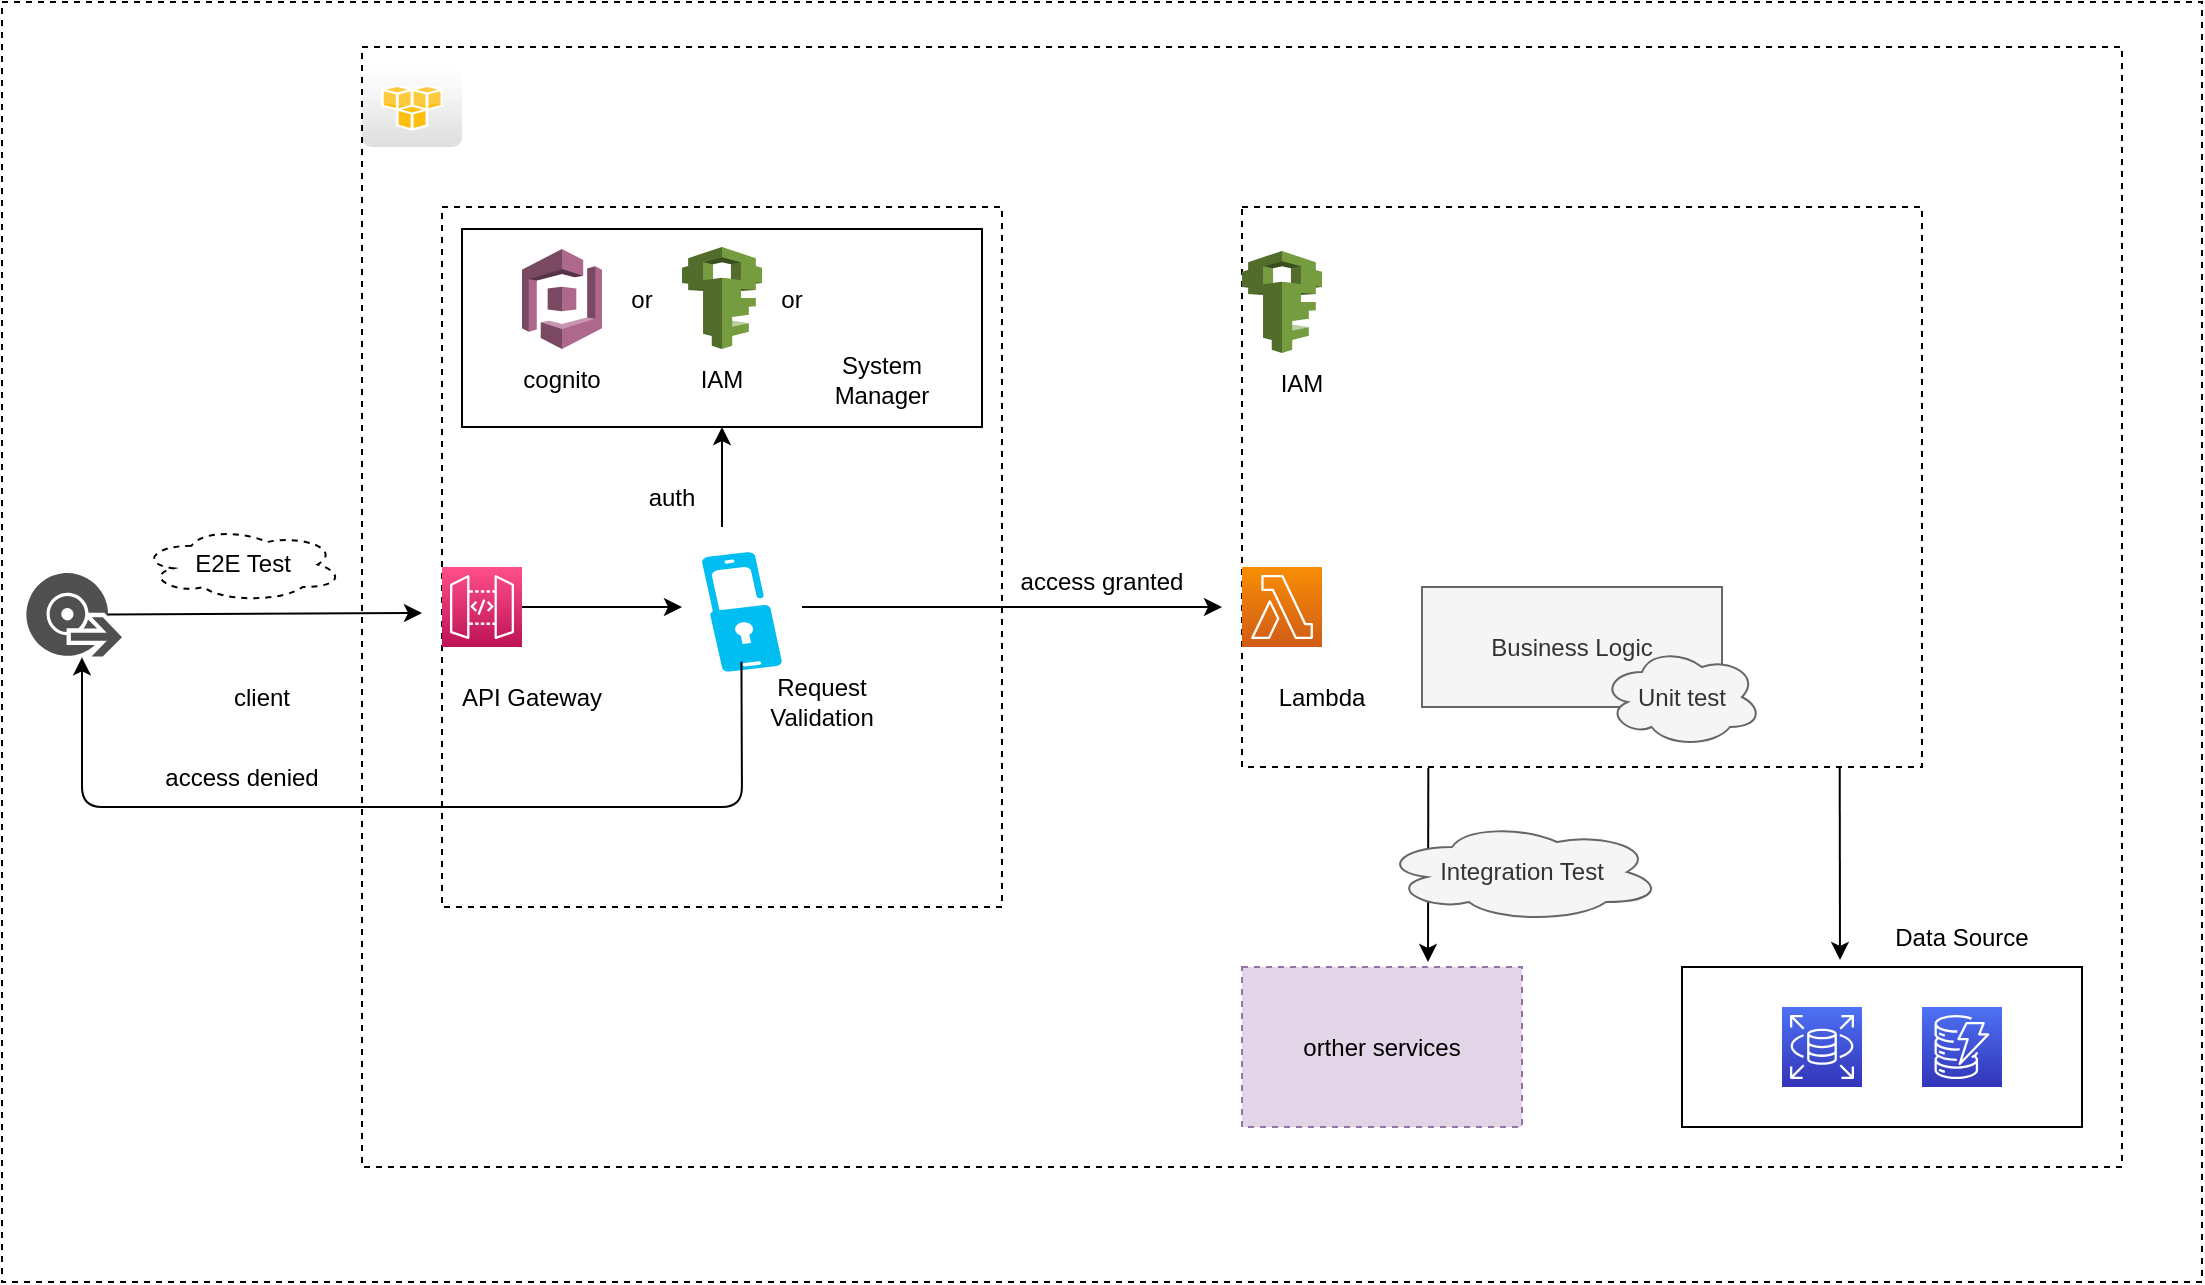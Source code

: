 <mxfile>
    <diagram id="NfX02L-r47V-rbyEfhdL" name="api-gateway-apis">
        <mxGraphModel dx="1144" dy="875" grid="1" gridSize="10" guides="1" tooltips="1" connect="1" arrows="1" fold="1" page="1" pageScale="1" pageWidth="850" pageHeight="1100" math="0" shadow="0">
            <root>
                <mxCell id="0"/>
                <mxCell id="1" parent="0"/>
                <mxCell id="dMo6eIqrZlNhnUzZI8Va-13" value="" style="rounded=0;whiteSpace=wrap;html=1;fillColor=default;dashed=1;" parent="1" vertex="1">
                    <mxGeometry x="80" y="40" width="1100" height="640" as="geometry"/>
                </mxCell>
                <mxCell id="dMo6eIqrZlNhnUzZI8Va-9" value="" style="rounded=0;whiteSpace=wrap;html=1;fillColor=none;dashed=1;" parent="1" vertex="1">
                    <mxGeometry x="300" y="142.5" width="280" height="350" as="geometry"/>
                </mxCell>
                <mxCell id="dMo6eIqrZlNhnUzZI8Va-1" value="" style="rounded=0;whiteSpace=wrap;html=1;fillColor=none;dashed=1;" parent="1" vertex="1">
                    <mxGeometry x="700" y="142.5" width="340" height="280" as="geometry"/>
                </mxCell>
                <mxCell id="NLai3ne8a5GMpxjhCFHL-25" value="" style="rounded=0;whiteSpace=wrap;html=1;fillColor=none;" parent="1" vertex="1">
                    <mxGeometry x="310" y="153.5" width="260" height="99" as="geometry"/>
                </mxCell>
                <mxCell id="NLai3ne8a5GMpxjhCFHL-1" value="" style="sketch=0;points=[[0,0,0],[0.25,0,0],[0.5,0,0],[0.75,0,0],[1,0,0],[0,1,0],[0.25,1,0],[0.5,1,0],[0.75,1,0],[1,1,0],[0,0.25,0],[0,0.5,0],[0,0.75,0],[1,0.25,0],[1,0.5,0],[1,0.75,0]];outlineConnect=0;fontColor=#232F3E;gradientColor=#FF4F8B;gradientDirection=north;fillColor=#BC1356;strokeColor=#ffffff;dashed=0;verticalLabelPosition=bottom;verticalAlign=top;align=center;html=1;fontSize=12;fontStyle=0;aspect=fixed;shape=mxgraph.aws4.resourceIcon;resIcon=mxgraph.aws4.api_gateway;" parent="1" vertex="1">
                    <mxGeometry x="300" y="322.5" width="40" height="40" as="geometry"/>
                </mxCell>
                <mxCell id="NLai3ne8a5GMpxjhCFHL-2" value="" style="sketch=0;points=[[0,0,0],[0.25,0,0],[0.5,0,0],[0.75,0,0],[1,0,0],[0,1,0],[0.25,1,0],[0.5,1,0],[0.75,1,0],[1,1,0],[0,0.25,0],[0,0.5,0],[0,0.75,0],[1,0.25,0],[1,0.5,0],[1,0.75,0]];outlineConnect=0;fontColor=#232F3E;gradientColor=#F78E04;gradientDirection=north;fillColor=#D05C17;strokeColor=#ffffff;dashed=0;verticalLabelPosition=bottom;verticalAlign=top;align=center;html=1;fontSize=12;fontStyle=0;aspect=fixed;shape=mxgraph.aws4.resourceIcon;resIcon=mxgraph.aws4.lambda;" parent="1" vertex="1">
                    <mxGeometry x="700" y="322.5" width="40" height="40" as="geometry"/>
                </mxCell>
                <mxCell id="NLai3ne8a5GMpxjhCFHL-3" value="" style="dashed=0;outlineConnect=0;html=1;align=center;labelPosition=center;verticalLabelPosition=bottom;verticalAlign=top;shape=mxgraph.webicons.aws;gradientColor=#DFDEDE" parent="1" vertex="1">
                    <mxGeometry x="260" y="72.5" width="50" height="40" as="geometry"/>
                </mxCell>
                <mxCell id="NLai3ne8a5GMpxjhCFHL-4" value="" style="outlineConnect=0;dashed=0;verticalLabelPosition=bottom;verticalAlign=top;align=center;html=1;shape=mxgraph.aws3.iam;fillColor=#759C3E;gradientColor=none;" parent="1" vertex="1">
                    <mxGeometry x="420" y="162.5" width="40" height="51" as="geometry"/>
                </mxCell>
                <mxCell id="NLai3ne8a5GMpxjhCFHL-5" value="" style="verticalLabelPosition=bottom;html=1;verticalAlign=top;align=center;strokeColor=none;fillColor=#00BEF2;shape=mxgraph.azure.multi_factor_authentication;pointerEvents=1;" parent="1" vertex="1">
                    <mxGeometry x="430" y="315" width="40" height="60" as="geometry"/>
                </mxCell>
                <mxCell id="NLai3ne8a5GMpxjhCFHL-6" value="" style="outlineConnect=0;dashed=0;verticalLabelPosition=bottom;verticalAlign=top;align=center;html=1;shape=mxgraph.aws3.cognito;fillColor=#AD688B;gradientColor=none;" parent="1" vertex="1">
                    <mxGeometry x="340" y="163.5" width="40" height="50" as="geometry"/>
                </mxCell>
                <mxCell id="NLai3ne8a5GMpxjhCFHL-7" value="API Gateway" style="text;html=1;strokeColor=none;fillColor=none;align=center;verticalAlign=middle;whiteSpace=wrap;rounded=0;" parent="1" vertex="1">
                    <mxGeometry x="290" y="372.5" width="110" height="30" as="geometry"/>
                </mxCell>
                <mxCell id="NLai3ne8a5GMpxjhCFHL-8" value="" style="sketch=0;pointerEvents=1;shadow=0;dashed=0;html=1;strokeColor=none;labelPosition=center;verticalLabelPosition=bottom;verticalAlign=top;align=center;fillColor=#505050;shape=mxgraph.mscae.intune.client_software" parent="1" vertex="1">
                    <mxGeometry x="90" y="323.75" width="50" height="45" as="geometry"/>
                </mxCell>
                <mxCell id="NLai3ne8a5GMpxjhCFHL-9" value="client" style="text;html=1;strokeColor=none;fillColor=none;align=center;verticalAlign=middle;whiteSpace=wrap;rounded=0;" parent="1" vertex="1">
                    <mxGeometry x="180" y="372.5" width="60" height="30" as="geometry"/>
                </mxCell>
                <mxCell id="NLai3ne8a5GMpxjhCFHL-10" value="" style="endArrow=classic;html=1;exitX=0.86;exitY=0.5;exitDx=0;exitDy=0;exitPerimeter=0;" parent="1" source="NLai3ne8a5GMpxjhCFHL-8" edge="1">
                    <mxGeometry width="50" height="50" relative="1" as="geometry">
                        <mxPoint x="540" y="322.5" as="sourcePoint"/>
                        <mxPoint x="290" y="345.5" as="targetPoint"/>
                    </mxGeometry>
                </mxCell>
                <mxCell id="NLai3ne8a5GMpxjhCFHL-11" value="cognito" style="text;html=1;strokeColor=none;fillColor=none;align=center;verticalAlign=middle;whiteSpace=wrap;rounded=0;" parent="1" vertex="1">
                    <mxGeometry x="330" y="213.5" width="60" height="30" as="geometry"/>
                </mxCell>
                <mxCell id="NLai3ne8a5GMpxjhCFHL-12" value="IAM" style="text;html=1;strokeColor=none;fillColor=none;align=center;verticalAlign=middle;whiteSpace=wrap;rounded=0;" parent="1" vertex="1">
                    <mxGeometry x="410" y="213.5" width="60" height="30" as="geometry"/>
                </mxCell>
                <mxCell id="NLai3ne8a5GMpxjhCFHL-13" value="" style="shape=image;verticalLabelPosition=bottom;labelBackgroundColor=default;verticalAlign=top;aspect=fixed;imageAspect=0;image=https://graystum.com/content/images/2022/01/Screenshot-from-2022-01-08-13-31-10.png;" parent="1" vertex="1">
                    <mxGeometry x="500" y="164.5" width="39" height="39" as="geometry"/>
                </mxCell>
                <mxCell id="NLai3ne8a5GMpxjhCFHL-14" value="System Manager" style="text;html=1;strokeColor=none;fillColor=none;align=center;verticalAlign=middle;whiteSpace=wrap;rounded=0;" parent="1" vertex="1">
                    <mxGeometry x="489.5" y="213.5" width="60" height="30" as="geometry"/>
                </mxCell>
                <mxCell id="NLai3ne8a5GMpxjhCFHL-15" value="" style="endArrow=classic;html=1;exitX=1;exitY=0.5;exitDx=0;exitDy=0;exitPerimeter=0;" parent="1" source="NLai3ne8a5GMpxjhCFHL-1" edge="1">
                    <mxGeometry width="50" height="50" relative="1" as="geometry">
                        <mxPoint x="540" y="312.5" as="sourcePoint"/>
                        <mxPoint x="420" y="342.5" as="targetPoint"/>
                    </mxGeometry>
                </mxCell>
                <mxCell id="NLai3ne8a5GMpxjhCFHL-16" value="Request Validation" style="text;html=1;strokeColor=none;fillColor=none;align=center;verticalAlign=middle;whiteSpace=wrap;rounded=0;" parent="1" vertex="1">
                    <mxGeometry x="460" y="375" width="60" height="30" as="geometry"/>
                </mxCell>
                <mxCell id="NLai3ne8a5GMpxjhCFHL-17" value="Lambda" style="text;html=1;strokeColor=none;fillColor=none;align=center;verticalAlign=middle;whiteSpace=wrap;rounded=0;" parent="1" vertex="1">
                    <mxGeometry x="710" y="372.5" width="60" height="30" as="geometry"/>
                </mxCell>
                <mxCell id="NLai3ne8a5GMpxjhCFHL-18" value="" style="endArrow=classic;html=1;" parent="1" edge="1">
                    <mxGeometry width="50" height="50" relative="1" as="geometry">
                        <mxPoint x="480" y="342.5" as="sourcePoint"/>
                        <mxPoint x="690" y="342.5" as="targetPoint"/>
                    </mxGeometry>
                </mxCell>
                <mxCell id="NLai3ne8a5GMpxjhCFHL-19" value="or" style="text;html=1;strokeColor=none;fillColor=none;align=center;verticalAlign=middle;whiteSpace=wrap;rounded=0;" parent="1" vertex="1">
                    <mxGeometry x="370" y="173.5" width="60" height="30" as="geometry"/>
                </mxCell>
                <mxCell id="NLai3ne8a5GMpxjhCFHL-20" value="or" style="text;html=1;strokeColor=none;fillColor=none;align=center;verticalAlign=middle;whiteSpace=wrap;rounded=0;" parent="1" vertex="1">
                    <mxGeometry x="470" y="173.5" width="10" height="30" as="geometry"/>
                </mxCell>
                <mxCell id="NLai3ne8a5GMpxjhCFHL-21" value="" style="endArrow=classic;html=1;entryX=0.6;entryY=0.976;entryDx=0;entryDy=0;entryPerimeter=0;exitX=0.493;exitY=0.914;exitDx=0;exitDy=0;exitPerimeter=0;" parent="1" source="NLai3ne8a5GMpxjhCFHL-5" target="NLai3ne8a5GMpxjhCFHL-8" edge="1">
                    <mxGeometry width="50" height="50" relative="1" as="geometry">
                        <mxPoint x="390" y="342.5" as="sourcePoint"/>
                        <mxPoint x="440" y="292.5" as="targetPoint"/>
                        <Array as="points">
                            <mxPoint x="450" y="442.5"/>
                            <mxPoint x="120" y="442.5"/>
                        </Array>
                    </mxGeometry>
                </mxCell>
                <mxCell id="NLai3ne8a5GMpxjhCFHL-22" value="access denied" style="text;html=1;strokeColor=none;fillColor=none;align=center;verticalAlign=middle;whiteSpace=wrap;rounded=0;" parent="1" vertex="1">
                    <mxGeometry x="120" y="412.5" width="160" height="30" as="geometry"/>
                </mxCell>
                <mxCell id="NLai3ne8a5GMpxjhCFHL-23" value="access granted" style="text;html=1;strokeColor=none;fillColor=none;align=center;verticalAlign=middle;whiteSpace=wrap;rounded=0;" parent="1" vertex="1">
                    <mxGeometry x="549.5" y="315" width="160" height="30" as="geometry"/>
                </mxCell>
                <mxCell id="NLai3ne8a5GMpxjhCFHL-24" value="" style="endArrow=classic;html=1;" parent="1" edge="1">
                    <mxGeometry width="50" height="50" relative="1" as="geometry">
                        <mxPoint x="440" y="302.5" as="sourcePoint"/>
                        <mxPoint x="440" y="252.5" as="targetPoint"/>
                    </mxGeometry>
                </mxCell>
                <mxCell id="NLai3ne8a5GMpxjhCFHL-26" value="auth" style="text;html=1;strokeColor=none;fillColor=none;align=center;verticalAlign=middle;whiteSpace=wrap;rounded=0;" parent="1" vertex="1">
                    <mxGeometry x="390" y="272.5" width="50" height="30" as="geometry"/>
                </mxCell>
                <mxCell id="dMo6eIqrZlNhnUzZI8Va-3" value="Business Logic" style="rounded=0;whiteSpace=wrap;html=1;fillColor=#f5f5f5;fontColor=#333333;strokeColor=#666666;" parent="1" vertex="1">
                    <mxGeometry x="790" y="332.5" width="150" height="60" as="geometry"/>
                </mxCell>
                <mxCell id="dMo6eIqrZlNhnUzZI8Va-4" value="orther services" style="rounded=0;whiteSpace=wrap;html=1;fillColor=#e1d5e7;strokeColor=#9673a6;dashed=1;" parent="1" vertex="1">
                    <mxGeometry x="700" y="522.5" width="140" height="80" as="geometry"/>
                </mxCell>
                <mxCell id="dMo6eIqrZlNhnUzZI8Va-5" value="" style="outlineConnect=0;dashed=0;verticalLabelPosition=bottom;verticalAlign=top;align=center;html=1;shape=mxgraph.aws3.iam;fillColor=#759C3E;gradientColor=none;" parent="1" vertex="1">
                    <mxGeometry x="700" y="164.5" width="40" height="51" as="geometry"/>
                </mxCell>
                <mxCell id="dMo6eIqrZlNhnUzZI8Va-6" value="Unit test" style="ellipse;shape=cloud;whiteSpace=wrap;html=1;fillColor=#f5f5f5;fontColor=#333333;strokeColor=#666666;" parent="1" vertex="1">
                    <mxGeometry x="880" y="362.5" width="80" height="50" as="geometry"/>
                </mxCell>
                <mxCell id="dMo6eIqrZlNhnUzZI8Va-7" value="" style="endArrow=classic;html=1;exitX=0.274;exitY=1.002;exitDx=0;exitDy=0;exitPerimeter=0;" parent="1" source="dMo6eIqrZlNhnUzZI8Va-1" edge="1">
                    <mxGeometry width="50" height="50" relative="1" as="geometry">
                        <mxPoint x="860" y="422.5" as="sourcePoint"/>
                        <mxPoint x="793" y="520" as="targetPoint"/>
                    </mxGeometry>
                </mxCell>
                <mxCell id="dMo6eIqrZlNhnUzZI8Va-8" value="Integration Test" style="ellipse;shape=cloud;whiteSpace=wrap;html=1;fillColor=#f5f5f5;fontColor=#333333;strokeColor=#666666;" parent="1" vertex="1">
                    <mxGeometry x="770" y="450" width="140" height="50" as="geometry"/>
                </mxCell>
                <mxCell id="dMo6eIqrZlNhnUzZI8Va-10" value="IAM" style="text;html=1;strokeColor=none;fillColor=none;align=center;verticalAlign=middle;whiteSpace=wrap;rounded=0;" parent="1" vertex="1">
                    <mxGeometry x="700" y="215.5" width="60" height="30" as="geometry"/>
                </mxCell>
                <mxCell id="dMo6eIqrZlNhnUzZI8Va-12" value="" style="rounded=0;whiteSpace=wrap;html=1;fillColor=none;dashed=1;" parent="1" vertex="1">
                    <mxGeometry x="260" y="62.5" width="880" height="560" as="geometry"/>
                </mxCell>
                <mxCell id="dMo6eIqrZlNhnUzZI8Va-14" value="E2E Test" style="ellipse;shape=cloud;whiteSpace=wrap;html=1;dashed=1;fillColor=default;" parent="1" vertex="1">
                    <mxGeometry x="149.5" y="302.5" width="101" height="37.5" as="geometry"/>
                </mxCell>
                <mxCell id="8r7PE_2kocB-lPaz_52F-1" value="" style="sketch=0;points=[[0,0,0],[0.25,0,0],[0.5,0,0],[0.75,0,0],[1,0,0],[0,1,0],[0.25,1,0],[0.5,1,0],[0.75,1,0],[1,1,0],[0,0.25,0],[0,0.5,0],[0,0.75,0],[1,0.25,0],[1,0.5,0],[1,0.75,0]];outlineConnect=0;fontColor=#232F3E;gradientColor=#4D72F3;gradientDirection=north;fillColor=#3334B9;strokeColor=#ffffff;dashed=0;verticalLabelPosition=bottom;verticalAlign=top;align=center;html=1;fontSize=12;fontStyle=0;aspect=fixed;shape=mxgraph.aws4.resourceIcon;resIcon=mxgraph.aws4.rds;" parent="1" vertex="1">
                    <mxGeometry x="970" y="542.5" width="40" height="40" as="geometry"/>
                </mxCell>
                <mxCell id="8r7PE_2kocB-lPaz_52F-2" value="" style="rounded=0;whiteSpace=wrap;html=1;fillColor=none;" parent="1" vertex="1">
                    <mxGeometry x="920" y="522.5" width="200" height="80" as="geometry"/>
                </mxCell>
                <mxCell id="8r7PE_2kocB-lPaz_52F-3" value="" style="sketch=0;points=[[0,0,0],[0.25,0,0],[0.5,0,0],[0.75,0,0],[1,0,0],[0,1,0],[0.25,1,0],[0.5,1,0],[0.75,1,0],[1,1,0],[0,0.25,0],[0,0.5,0],[0,0.75,0],[1,0.25,0],[1,0.5,0],[1,0.75,0]];outlineConnect=0;fontColor=#232F3E;gradientColor=#4D72F3;gradientDirection=north;fillColor=#3334B9;strokeColor=#ffffff;dashed=0;verticalLabelPosition=bottom;verticalAlign=top;align=center;html=1;fontSize=12;fontStyle=0;aspect=fixed;shape=mxgraph.aws4.resourceIcon;resIcon=mxgraph.aws4.dynamodb;" parent="1" vertex="1">
                    <mxGeometry x="1040" y="542.5" width="40" height="40" as="geometry"/>
                </mxCell>
                <mxCell id="8r7PE_2kocB-lPaz_52F-4" value="" style="endArrow=classic;html=1;entryX=0.395;entryY=-0.044;entryDx=0;entryDy=0;entryPerimeter=0;exitX=0.879;exitY=1.002;exitDx=0;exitDy=0;exitPerimeter=0;" parent="1" source="dMo6eIqrZlNhnUzZI8Va-1" target="8r7PE_2kocB-lPaz_52F-2" edge="1">
                    <mxGeometry width="50" height="50" relative="1" as="geometry">
                        <mxPoint x="500" y="340" as="sourcePoint"/>
                        <mxPoint x="550" y="290" as="targetPoint"/>
                    </mxGeometry>
                </mxCell>
                <mxCell id="Lyje0o3I4MXaj5E5IUm4-1" value="Data Source" style="text;html=1;strokeColor=none;fillColor=none;align=center;verticalAlign=middle;whiteSpace=wrap;rounded=0;" parent="1" vertex="1">
                    <mxGeometry x="1010" y="492.5" width="100" height="30" as="geometry"/>
                </mxCell>
            </root>
        </mxGraphModel>
    </diagram>
    <diagram id="QCwcd996cjHw-_FYkZlq" name="appsync apis-testing">
        <mxGraphModel dx="1634" dy="1250" grid="1" gridSize="10" guides="1" tooltips="1" connect="1" arrows="1" fold="1" page="1" pageScale="1" pageWidth="850" pageHeight="1100" math="0" shadow="0">
            <root>
                <mxCell id="0"/>
                <mxCell id="1" parent="0"/>
                <mxCell id="9oU7OFQDeNQ4QsPFwUaJ-1" value="" style="rounded=0;whiteSpace=wrap;html=1;fillColor=default;dashed=1;" vertex="1" parent="1">
                    <mxGeometry x="10" y="3.5" width="1380" height="672.5" as="geometry"/>
                </mxCell>
                <mxCell id="UMQPQjsPPzarFVJ_cjvQ-2" value="" style="rounded=0;whiteSpace=wrap;html=1;fillColor=none;dashed=1;" parent="1" vertex="1">
                    <mxGeometry x="250" y="80" width="280" height="350" as="geometry"/>
                </mxCell>
                <mxCell id="UMQPQjsPPzarFVJ_cjvQ-3" value="" style="rounded=0;whiteSpace=wrap;html=1;fillColor=none;dashed=1;" parent="1" vertex="1">
                    <mxGeometry x="830" y="80" width="370" height="280" as="geometry"/>
                </mxCell>
                <mxCell id="UMQPQjsPPzarFVJ_cjvQ-4" value="" style="rounded=0;whiteSpace=wrap;html=1;fillColor=none;" parent="1" vertex="1">
                    <mxGeometry x="260" y="91" width="260" height="99" as="geometry"/>
                </mxCell>
                <mxCell id="UMQPQjsPPzarFVJ_cjvQ-6" value="" style="sketch=0;points=[[0,0,0],[0.25,0,0],[0.5,0,0],[0.75,0,0],[1,0,0],[0,1,0],[0.25,1,0],[0.5,1,0],[0.75,1,0],[1,1,0],[0,0.25,0],[0,0.5,0],[0,0.75,0],[1,0.25,0],[1,0.5,0],[1,0.75,0]];outlineConnect=0;fontColor=#232F3E;gradientColor=#F78E04;gradientDirection=north;fillColor=#D05C17;strokeColor=#ffffff;dashed=0;verticalLabelPosition=bottom;verticalAlign=top;align=center;html=1;fontSize=12;fontStyle=0;aspect=fixed;shape=mxgraph.aws4.resourceIcon;resIcon=mxgraph.aws4.lambda;" parent="1" vertex="1">
                    <mxGeometry x="830" y="260" width="40" height="40" as="geometry"/>
                </mxCell>
                <mxCell id="UMQPQjsPPzarFVJ_cjvQ-7" value="" style="dashed=0;outlineConnect=0;html=1;align=center;labelPosition=center;verticalLabelPosition=bottom;verticalAlign=top;shape=mxgraph.webicons.aws;gradientColor=#DFDEDE" parent="1" vertex="1">
                    <mxGeometry x="240" y="20" width="50" height="40" as="geometry"/>
                </mxCell>
                <mxCell id="UMQPQjsPPzarFVJ_cjvQ-8" value="" style="outlineConnect=0;dashed=0;verticalLabelPosition=bottom;verticalAlign=top;align=center;html=1;shape=mxgraph.aws3.iam;fillColor=#759C3E;gradientColor=none;" parent="1" vertex="1">
                    <mxGeometry x="370" y="100" width="40" height="51" as="geometry"/>
                </mxCell>
                <mxCell id="UMQPQjsPPzarFVJ_cjvQ-9" value="" style="verticalLabelPosition=bottom;html=1;verticalAlign=top;align=center;strokeColor=none;fillColor=#00BEF2;shape=mxgraph.azure.multi_factor_authentication;pointerEvents=1;" parent="1" vertex="1">
                    <mxGeometry x="380" y="252.5" width="40" height="60" as="geometry"/>
                </mxCell>
                <mxCell id="UMQPQjsPPzarFVJ_cjvQ-10" value="" style="outlineConnect=0;dashed=0;verticalLabelPosition=bottom;verticalAlign=top;align=center;html=1;shape=mxgraph.aws3.cognito;fillColor=#AD688B;gradientColor=none;" parent="1" vertex="1">
                    <mxGeometry x="290" y="101" width="40" height="50" as="geometry"/>
                </mxCell>
                <mxCell id="UMQPQjsPPzarFVJ_cjvQ-11" value="AppSync" style="text;html=1;strokeColor=none;fillColor=none;align=center;verticalAlign=middle;whiteSpace=wrap;rounded=0;" parent="1" vertex="1">
                    <mxGeometry x="240" y="310" width="110" height="30" as="geometry"/>
                </mxCell>
                <mxCell id="UMQPQjsPPzarFVJ_cjvQ-12" value="" style="sketch=0;pointerEvents=1;shadow=0;dashed=0;html=1;strokeColor=none;labelPosition=center;verticalLabelPosition=bottom;verticalAlign=top;align=center;fillColor=#505050;shape=mxgraph.mscae.intune.client_software" parent="1" vertex="1">
                    <mxGeometry x="40" y="261.25" width="50" height="45" as="geometry"/>
                </mxCell>
                <mxCell id="UMQPQjsPPzarFVJ_cjvQ-13" value="client" style="text;html=1;strokeColor=none;fillColor=none;align=center;verticalAlign=middle;whiteSpace=wrap;rounded=0;" parent="1" vertex="1">
                    <mxGeometry x="10" y="312.5" width="60" height="30" as="geometry"/>
                </mxCell>
                <mxCell id="UMQPQjsPPzarFVJ_cjvQ-14" value="" style="endArrow=classic;html=1;exitX=0.86;exitY=0.5;exitDx=0;exitDy=0;exitPerimeter=0;" parent="1" source="UMQPQjsPPzarFVJ_cjvQ-12" edge="1">
                    <mxGeometry width="50" height="50" relative="1" as="geometry">
                        <mxPoint x="490" y="260" as="sourcePoint"/>
                        <mxPoint x="240" y="283" as="targetPoint"/>
                    </mxGeometry>
                </mxCell>
                <mxCell id="UMQPQjsPPzarFVJ_cjvQ-15" value="cognito" style="text;html=1;strokeColor=none;fillColor=none;align=center;verticalAlign=middle;whiteSpace=wrap;rounded=0;" parent="1" vertex="1">
                    <mxGeometry x="280" y="151" width="60" height="30" as="geometry"/>
                </mxCell>
                <mxCell id="UMQPQjsPPzarFVJ_cjvQ-16" value="IAM" style="text;html=1;strokeColor=none;fillColor=none;align=center;verticalAlign=middle;whiteSpace=wrap;rounded=0;" parent="1" vertex="1">
                    <mxGeometry x="360" y="151" width="60" height="30" as="geometry"/>
                </mxCell>
                <mxCell id="UMQPQjsPPzarFVJ_cjvQ-17" value="" style="shape=image;verticalLabelPosition=bottom;labelBackgroundColor=default;verticalAlign=top;aspect=fixed;imageAspect=0;image=https://graystum.com/content/images/2022/01/Screenshot-from-2022-01-08-13-31-10.png;" parent="1" vertex="1">
                    <mxGeometry x="450" y="102" width="39" height="39" as="geometry"/>
                </mxCell>
                <mxCell id="UMQPQjsPPzarFVJ_cjvQ-18" value="System Manager" style="text;html=1;strokeColor=none;fillColor=none;align=center;verticalAlign=middle;whiteSpace=wrap;rounded=0;" parent="1" vertex="1">
                    <mxGeometry x="439.5" y="151" width="60" height="30" as="geometry"/>
                </mxCell>
                <mxCell id="UMQPQjsPPzarFVJ_cjvQ-19" value="" style="endArrow=classic;html=1;exitX=1;exitY=0.5;exitDx=0;exitDy=0;exitPerimeter=0;" parent="1" edge="1">
                    <mxGeometry width="50" height="50" relative="1" as="geometry">
                        <mxPoint x="290" y="280" as="sourcePoint"/>
                        <mxPoint x="370" y="280" as="targetPoint"/>
                    </mxGeometry>
                </mxCell>
                <mxCell id="UMQPQjsPPzarFVJ_cjvQ-21" value="Lambda" style="text;html=1;strokeColor=none;fillColor=none;align=center;verticalAlign=middle;whiteSpace=wrap;rounded=0;" parent="1" vertex="1">
                    <mxGeometry x="840" y="310" width="60" height="30" as="geometry"/>
                </mxCell>
                <mxCell id="UMQPQjsPPzarFVJ_cjvQ-22" value="" style="endArrow=classic;html=1;entryX=0;entryY=0.417;entryDx=0;entryDy=0;entryPerimeter=0;" parent="1" target="UMQPQjsPPzarFVJ_cjvQ-42" edge="1">
                    <mxGeometry width="50" height="50" relative="1" as="geometry">
                        <mxPoint x="430" y="280" as="sourcePoint"/>
                        <mxPoint x="580" y="280" as="targetPoint"/>
                    </mxGeometry>
                </mxCell>
                <mxCell id="UMQPQjsPPzarFVJ_cjvQ-23" value="or" style="text;html=1;strokeColor=none;fillColor=none;align=center;verticalAlign=middle;whiteSpace=wrap;rounded=0;" parent="1" vertex="1">
                    <mxGeometry x="320" y="111" width="60" height="30" as="geometry"/>
                </mxCell>
                <mxCell id="UMQPQjsPPzarFVJ_cjvQ-24" value="or" style="text;html=1;strokeColor=none;fillColor=none;align=center;verticalAlign=middle;whiteSpace=wrap;rounded=0;" parent="1" vertex="1">
                    <mxGeometry x="420" y="111" width="10" height="30" as="geometry"/>
                </mxCell>
                <mxCell id="UMQPQjsPPzarFVJ_cjvQ-28" value="" style="endArrow=classic;html=1;" parent="1" edge="1">
                    <mxGeometry width="50" height="50" relative="1" as="geometry">
                        <mxPoint x="390" y="240" as="sourcePoint"/>
                        <mxPoint x="390" y="190" as="targetPoint"/>
                    </mxGeometry>
                </mxCell>
                <mxCell id="UMQPQjsPPzarFVJ_cjvQ-29" value="auth" style="text;html=1;strokeColor=none;fillColor=none;align=center;verticalAlign=middle;whiteSpace=wrap;rounded=0;" parent="1" vertex="1">
                    <mxGeometry x="340" y="210" width="50" height="30" as="geometry"/>
                </mxCell>
                <mxCell id="UMQPQjsPPzarFVJ_cjvQ-30" value="Business Logic" style="rounded=0;whiteSpace=wrap;html=1;fillColor=#f5f5f5;fontColor=#333333;strokeColor=#666666;" parent="1" vertex="1">
                    <mxGeometry x="920" y="270" width="150" height="60" as="geometry"/>
                </mxCell>
                <mxCell id="UMQPQjsPPzarFVJ_cjvQ-31" value="orther services" style="rounded=0;whiteSpace=wrap;html=1;fillColor=#e1d5e7;strokeColor=#9673a6;dashed=1;" parent="1" vertex="1">
                    <mxGeometry x="830" y="460" width="250" height="80" as="geometry"/>
                </mxCell>
                <mxCell id="UMQPQjsPPzarFVJ_cjvQ-32" value="" style="outlineConnect=0;dashed=0;verticalLabelPosition=bottom;verticalAlign=top;align=center;html=1;shape=mxgraph.aws3.iam;fillColor=#759C3E;gradientColor=none;" parent="1" vertex="1">
                    <mxGeometry x="830" y="102" width="40" height="51" as="geometry"/>
                </mxCell>
                <mxCell id="UMQPQjsPPzarFVJ_cjvQ-33" value="Unit test" style="ellipse;shape=cloud;whiteSpace=wrap;html=1;fillColor=#f5f5f5;fontColor=#333333;strokeColor=#666666;" parent="1" vertex="1">
                    <mxGeometry x="1010" y="300" width="80" height="50" as="geometry"/>
                </mxCell>
                <mxCell id="UMQPQjsPPzarFVJ_cjvQ-34" value="" style="endArrow=classic;html=1;entryX=0.635;entryY=-0.04;entryDx=0;entryDy=0;entryPerimeter=0;" parent="1" target="UMQPQjsPPzarFVJ_cjvQ-31" edge="1">
                    <mxGeometry width="50" height="50" relative="1" as="geometry">
                        <mxPoint x="990" y="360" as="sourcePoint"/>
                        <mxPoint x="1002" y="450" as="targetPoint"/>
                    </mxGeometry>
                </mxCell>
                <mxCell id="UMQPQjsPPzarFVJ_cjvQ-35" value="Integration Test" style="ellipse;shape=cloud;whiteSpace=wrap;html=1;fillColor=#f5f5f5;fontColor=#333333;strokeColor=#666666;" parent="1" vertex="1">
                    <mxGeometry x="960" y="390" width="140" height="50" as="geometry"/>
                </mxCell>
                <mxCell id="UMQPQjsPPzarFVJ_cjvQ-36" value="IAM" style="text;html=1;strokeColor=none;fillColor=none;align=center;verticalAlign=middle;whiteSpace=wrap;rounded=0;" parent="1" vertex="1">
                    <mxGeometry x="830" y="153" width="60" height="30" as="geometry"/>
                </mxCell>
                <mxCell id="UMQPQjsPPzarFVJ_cjvQ-39" value="" style="sketch=0;points=[[0,0,0],[0.25,0,0],[0.5,0,0],[0.75,0,0],[1,0,0],[0,1,0],[0.25,1,0],[0.5,1,0],[0.75,1,0],[1,1,0],[0,0.25,0],[0,0.5,0],[0,0.75,0],[1,0.25,0],[1,0.5,0],[1,0.75,0]];outlineConnect=0;fontColor=#232F3E;gradientColor=#4D72F3;gradientDirection=north;fillColor=#3334B9;strokeColor=#ffffff;dashed=0;verticalLabelPosition=bottom;verticalAlign=top;align=center;html=1;fontSize=12;fontStyle=0;aspect=fixed;shape=mxgraph.aws4.resourceIcon;resIcon=mxgraph.aws4.rds;" parent="1" vertex="1">
                    <mxGeometry x="610" y="530" width="40" height="40" as="geometry"/>
                </mxCell>
                <mxCell id="UMQPQjsPPzarFVJ_cjvQ-40" value="" style="sketch=0;points=[[0,0,0],[0.25,0,0],[0.5,0,0],[0.75,0,0],[1,0,0],[0,1,0],[0.25,1,0],[0.5,1,0],[0.75,1,0],[1,1,0],[0,0.25,0],[0,0.5,0],[0,0.75,0],[1,0.25,0],[1,0.5,0],[1,0.75,0]];outlineConnect=0;fontColor=#232F3E;gradientColor=#FF4F8B;gradientDirection=north;fillColor=#BC1356;strokeColor=#ffffff;dashed=0;verticalLabelPosition=bottom;verticalAlign=top;align=center;html=1;fontSize=12;fontStyle=0;aspect=fixed;shape=mxgraph.aws4.resourceIcon;resIcon=mxgraph.aws4.appsync;" parent="1" vertex="1">
                    <mxGeometry x="250" y="261.25" width="40" height="40" as="geometry"/>
                </mxCell>
                <mxCell id="UMQPQjsPPzarFVJ_cjvQ-41" value="Resolvers" style="text;html=1;strokeColor=none;fillColor=none;align=center;verticalAlign=middle;whiteSpace=wrap;rounded=0;" parent="1" vertex="1">
                    <mxGeometry x="640" y="190" width="50" height="30" as="geometry"/>
                </mxCell>
                <mxCell id="UMQPQjsPPzarFVJ_cjvQ-42" value="" style="rounded=0;whiteSpace=wrap;html=1;fillColor=none;dashed=1;" parent="1" vertex="1">
                    <mxGeometry x="600" y="180" width="120" height="240" as="geometry"/>
                </mxCell>
                <mxCell id="UMQPQjsPPzarFVJ_cjvQ-43" value="" style="endArrow=classic;html=1;entryX=0;entryY=0.5;entryDx=0;entryDy=0;entryPerimeter=0;" parent="1" target="UMQPQjsPPzarFVJ_cjvQ-6" edge="1">
                    <mxGeometry width="50" height="50" relative="1" as="geometry">
                        <mxPoint x="726" y="280" as="sourcePoint"/>
                        <mxPoint x="890.0" y="277.94" as="targetPoint"/>
                    </mxGeometry>
                </mxCell>
                <mxCell id="UMQPQjsPPzarFVJ_cjvQ-46" value="request template" style="text;html=1;strokeColor=none;fillColor=none;align=center;verticalAlign=middle;whiteSpace=wrap;rounded=0;" parent="1" vertex="1">
                    <mxGeometry x="750" y="247.5" width="50" height="30" as="geometry"/>
                </mxCell>
                <mxCell id="UMQPQjsPPzarFVJ_cjvQ-47" value="" style="rounded=0;whiteSpace=wrap;html=1;fillColor=none;" parent="1" vertex="1">
                    <mxGeometry x="560" y="510" width="200" height="80" as="geometry"/>
                </mxCell>
                <mxCell id="UMQPQjsPPzarFVJ_cjvQ-50" value="" style="sketch=0;points=[[0,0,0],[0.25,0,0],[0.5,0,0],[0.75,0,0],[1,0,0],[0,1,0],[0.25,1,0],[0.5,1,0],[0.75,1,0],[1,1,0],[0,0.25,0],[0,0.5,0],[0,0.75,0],[1,0.25,0],[1,0.5,0],[1,0.75,0]];outlineConnect=0;fontColor=#232F3E;gradientColor=#4D72F3;gradientDirection=north;fillColor=#3334B9;strokeColor=#ffffff;dashed=0;verticalLabelPosition=bottom;verticalAlign=top;align=center;html=1;fontSize=12;fontStyle=0;aspect=fixed;shape=mxgraph.aws4.resourceIcon;resIcon=mxgraph.aws4.dynamodb;" parent="1" vertex="1">
                    <mxGeometry x="680" y="530" width="40" height="40" as="geometry"/>
                </mxCell>
                <mxCell id="UMQPQjsPPzarFVJ_cjvQ-51" value="Data Source" style="text;html=1;strokeColor=none;fillColor=none;align=center;verticalAlign=middle;whiteSpace=wrap;rounded=0;" parent="1" vertex="1">
                    <mxGeometry x="700" y="480" width="100" height="30" as="geometry"/>
                </mxCell>
                <mxCell id="UMQPQjsPPzarFVJ_cjvQ-54" value="" style="sketch=0;points=[[0,0,0],[0.25,0,0],[0.5,0,0],[0.75,0,0],[1,0,0],[0,1,0],[0.25,1,0],[0.5,1,0],[0.75,1,0],[1,1,0],[0,0.25,0],[0,0.5,0],[0,0.75,0],[1,0.25,0],[1,0.5,0],[1,0.75,0]];outlineConnect=0;fontColor=#232F3E;gradientColor=#4D72F3;gradientDirection=north;fillColor=#3334B9;strokeColor=#ffffff;dashed=0;verticalLabelPosition=bottom;verticalAlign=top;align=center;html=1;fontSize=12;fontStyle=0;aspect=fixed;shape=mxgraph.aws4.resourceIcon;resIcon=mxgraph.aws4.rds;" parent="1" vertex="1">
                    <mxGeometry x="1170" y="480" width="40" height="40" as="geometry"/>
                </mxCell>
                <mxCell id="UMQPQjsPPzarFVJ_cjvQ-55" value="" style="rounded=0;whiteSpace=wrap;html=1;fillColor=none;" parent="1" vertex="1">
                    <mxGeometry x="1120" y="460" width="200" height="80" as="geometry"/>
                </mxCell>
                <mxCell id="UMQPQjsPPzarFVJ_cjvQ-56" value="" style="sketch=0;points=[[0,0,0],[0.25,0,0],[0.5,0,0],[0.75,0,0],[1,0,0],[0,1,0],[0.25,1,0],[0.5,1,0],[0.75,1,0],[1,1,0],[0,0.25,0],[0,0.5,0],[0,0.75,0],[1,0.25,0],[1,0.5,0],[1,0.75,0]];outlineConnect=0;fontColor=#232F3E;gradientColor=#4D72F3;gradientDirection=north;fillColor=#3334B9;strokeColor=#ffffff;dashed=0;verticalLabelPosition=bottom;verticalAlign=top;align=center;html=1;fontSize=12;fontStyle=0;aspect=fixed;shape=mxgraph.aws4.resourceIcon;resIcon=mxgraph.aws4.dynamodb;" parent="1" vertex="1">
                    <mxGeometry x="1240" y="480" width="40" height="40" as="geometry"/>
                </mxCell>
                <mxCell id="UMQPQjsPPzarFVJ_cjvQ-57" value="" style="endArrow=classic;html=1;entryX=0.25;entryY=0;entryDx=0;entryDy=0;exitX=0.917;exitY=0.996;exitDx=0;exitDy=0;exitPerimeter=0;" parent="1" source="UMQPQjsPPzarFVJ_cjvQ-3" target="UMQPQjsPPzarFVJ_cjvQ-55" edge="1">
                    <mxGeometry width="50" height="50" relative="1" as="geometry">
                        <mxPoint x="620" y="420" as="sourcePoint"/>
                        <mxPoint x="670" y="370" as="targetPoint"/>
                    </mxGeometry>
                </mxCell>
                <mxCell id="UMQPQjsPPzarFVJ_cjvQ-58" value="Data Source" style="text;html=1;strokeColor=none;fillColor=none;align=center;verticalAlign=middle;whiteSpace=wrap;rounded=0;" parent="1" vertex="1">
                    <mxGeometry x="1225" y="430" width="100" height="30" as="geometry"/>
                </mxCell>
                <mxCell id="PXs_X6MLJcBOfH0iYe1D-1" value="E2E Test" style="ellipse;shape=cloud;whiteSpace=wrap;html=1;dashed=1;fillColor=default;" parent="1" vertex="1">
                    <mxGeometry x="110" y="223.75" width="101" height="37.5" as="geometry"/>
                </mxCell>
                <mxCell id="PXs_X6MLJcBOfH0iYe1D-2" value="E2E Test" style="ellipse;shape=cloud;whiteSpace=wrap;html=1;dashed=1;fillColor=default;" parent="1" vertex="1">
                    <mxGeometry x="710" y="292.5" width="101" height="37.5" as="geometry"/>
                </mxCell>
                <mxCell id="PXs_X6MLJcBOfH0iYe1D-4" value="" style="endArrow=classic;html=1;entryX=1.027;entryY=0.654;entryDx=0;entryDy=0;entryPerimeter=0;" parent="1" target="UMQPQjsPPzarFVJ_cjvQ-42" edge="1">
                    <mxGeometry width="50" height="50" relative="1" as="geometry">
                        <mxPoint x="820" y="337" as="sourcePoint"/>
                        <mxPoint x="760" y="380" as="targetPoint"/>
                    </mxGeometry>
                </mxCell>
                <mxCell id="PXs_X6MLJcBOfH0iYe1D-5" value="response template" style="text;html=1;strokeColor=none;fillColor=none;align=center;verticalAlign=middle;whiteSpace=wrap;rounded=0;" parent="1" vertex="1">
                    <mxGeometry x="750" y="340" width="50" height="37.5" as="geometry"/>
                </mxCell>
                <mxCell id="bZu0P97wp5R2KPQNPETY-1" value="" style="endArrow=classic;html=1;entryX=0.55;entryY=-0.03;entryDx=0;entryDy=0;entryPerimeter=0;exitX=0.583;exitY=0.994;exitDx=0;exitDy=0;exitPerimeter=0;" edge="1" parent="1" source="UMQPQjsPPzarFVJ_cjvQ-42" target="UMQPQjsPPzarFVJ_cjvQ-47">
                    <mxGeometry width="50" height="50" relative="1" as="geometry">
                        <mxPoint x="560" y="470" as="sourcePoint"/>
                        <mxPoint x="610" y="420" as="targetPoint"/>
                    </mxGeometry>
                </mxCell>
                <mxCell id="h9T_-SPiMlxv2jemb-SE-1" value="" style="rounded=0;whiteSpace=wrap;html=1;fillColor=none;dashed=1;" vertex="1" parent="1">
                    <mxGeometry x="240" y="10" width="1100" height="600" as="geometry"/>
                </mxCell>
            </root>
        </mxGraphModel>
    </diagram>
</mxfile>